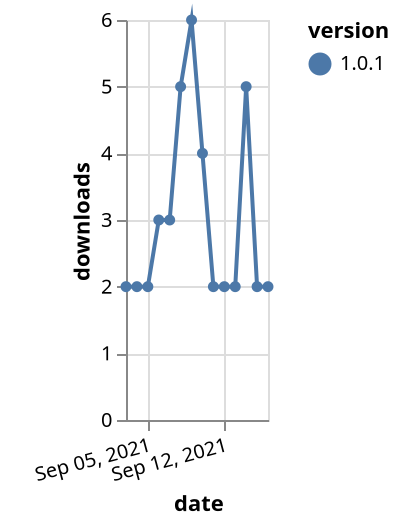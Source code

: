 {"$schema": "https://vega.github.io/schema/vega-lite/v5.json", "description": "A simple bar chart with embedded data.", "data": {"values": [{"date": "2021-09-03", "total": 4330, "delta": 2, "version": "1.0.1"}, {"date": "2021-09-04", "total": 4332, "delta": 2, "version": "1.0.1"}, {"date": "2021-09-05", "total": 4334, "delta": 2, "version": "1.0.1"}, {"date": "2021-09-06", "total": 4337, "delta": 3, "version": "1.0.1"}, {"date": "2021-09-07", "total": 4340, "delta": 3, "version": "1.0.1"}, {"date": "2021-09-08", "total": 4345, "delta": 5, "version": "1.0.1"}, {"date": "2021-09-09", "total": 4351, "delta": 6, "version": "1.0.1"}, {"date": "2021-09-10", "total": 4355, "delta": 4, "version": "1.0.1"}, {"date": "2021-09-11", "total": 4357, "delta": 2, "version": "1.0.1"}, {"date": "2021-09-12", "total": 4359, "delta": 2, "version": "1.0.1"}, {"date": "2021-09-13", "total": 4361, "delta": 2, "version": "1.0.1"}, {"date": "2021-09-14", "total": 4366, "delta": 5, "version": "1.0.1"}, {"date": "2021-09-15", "total": 4368, "delta": 2, "version": "1.0.1"}, {"date": "2021-09-16", "total": 4370, "delta": 2, "version": "1.0.1"}]}, "width": "container", "mark": {"type": "line", "point": {"filled": true}}, "encoding": {"x": {"field": "date", "type": "temporal", "timeUnit": "yearmonthdate", "title": "date", "axis": {"labelAngle": -15}}, "y": {"field": "delta", "type": "quantitative", "title": "downloads"}, "color": {"field": "version", "type": "nominal"}, "tooltip": {"field": "delta"}}}